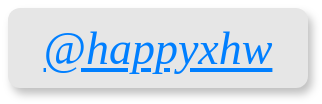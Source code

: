 <mxfile version="13.6.9" type="device"><diagram id="fR05GguyS4GjbneMZKNN" name="第 1 页"><mxGraphModel dx="-566" dy="187" grid="1" gridSize="10" guides="1" tooltips="1" connect="1" arrows="1" fold="1" page="1" pageScale="1" pageWidth="827" pageHeight="1169" math="0" shadow="0"><root><mxCell id="0"/><mxCell id="1" parent="0"/><mxCell id="N2mCfr7in3sSbgwL6Mwp-1" value="&lt;font style=&quot;font-size: 23px&quot; face=&quot;Comic Sans MS&quot; color=&quot;#007fff&quot;&gt;&lt;i&gt;&lt;u&gt;@happyxhw&lt;/u&gt;&lt;/i&gt;&lt;/font&gt;" style="rounded=1;whiteSpace=wrap;html=1;strokeColor=none;shadow=1;glass=0;sketch=0;fillColor=#E6E6E6;" vertex="1" parent="1"><mxGeometry x="1070" y="565" width="150" height="40" as="geometry"/></mxCell></root></mxGraphModel></diagram></mxfile>